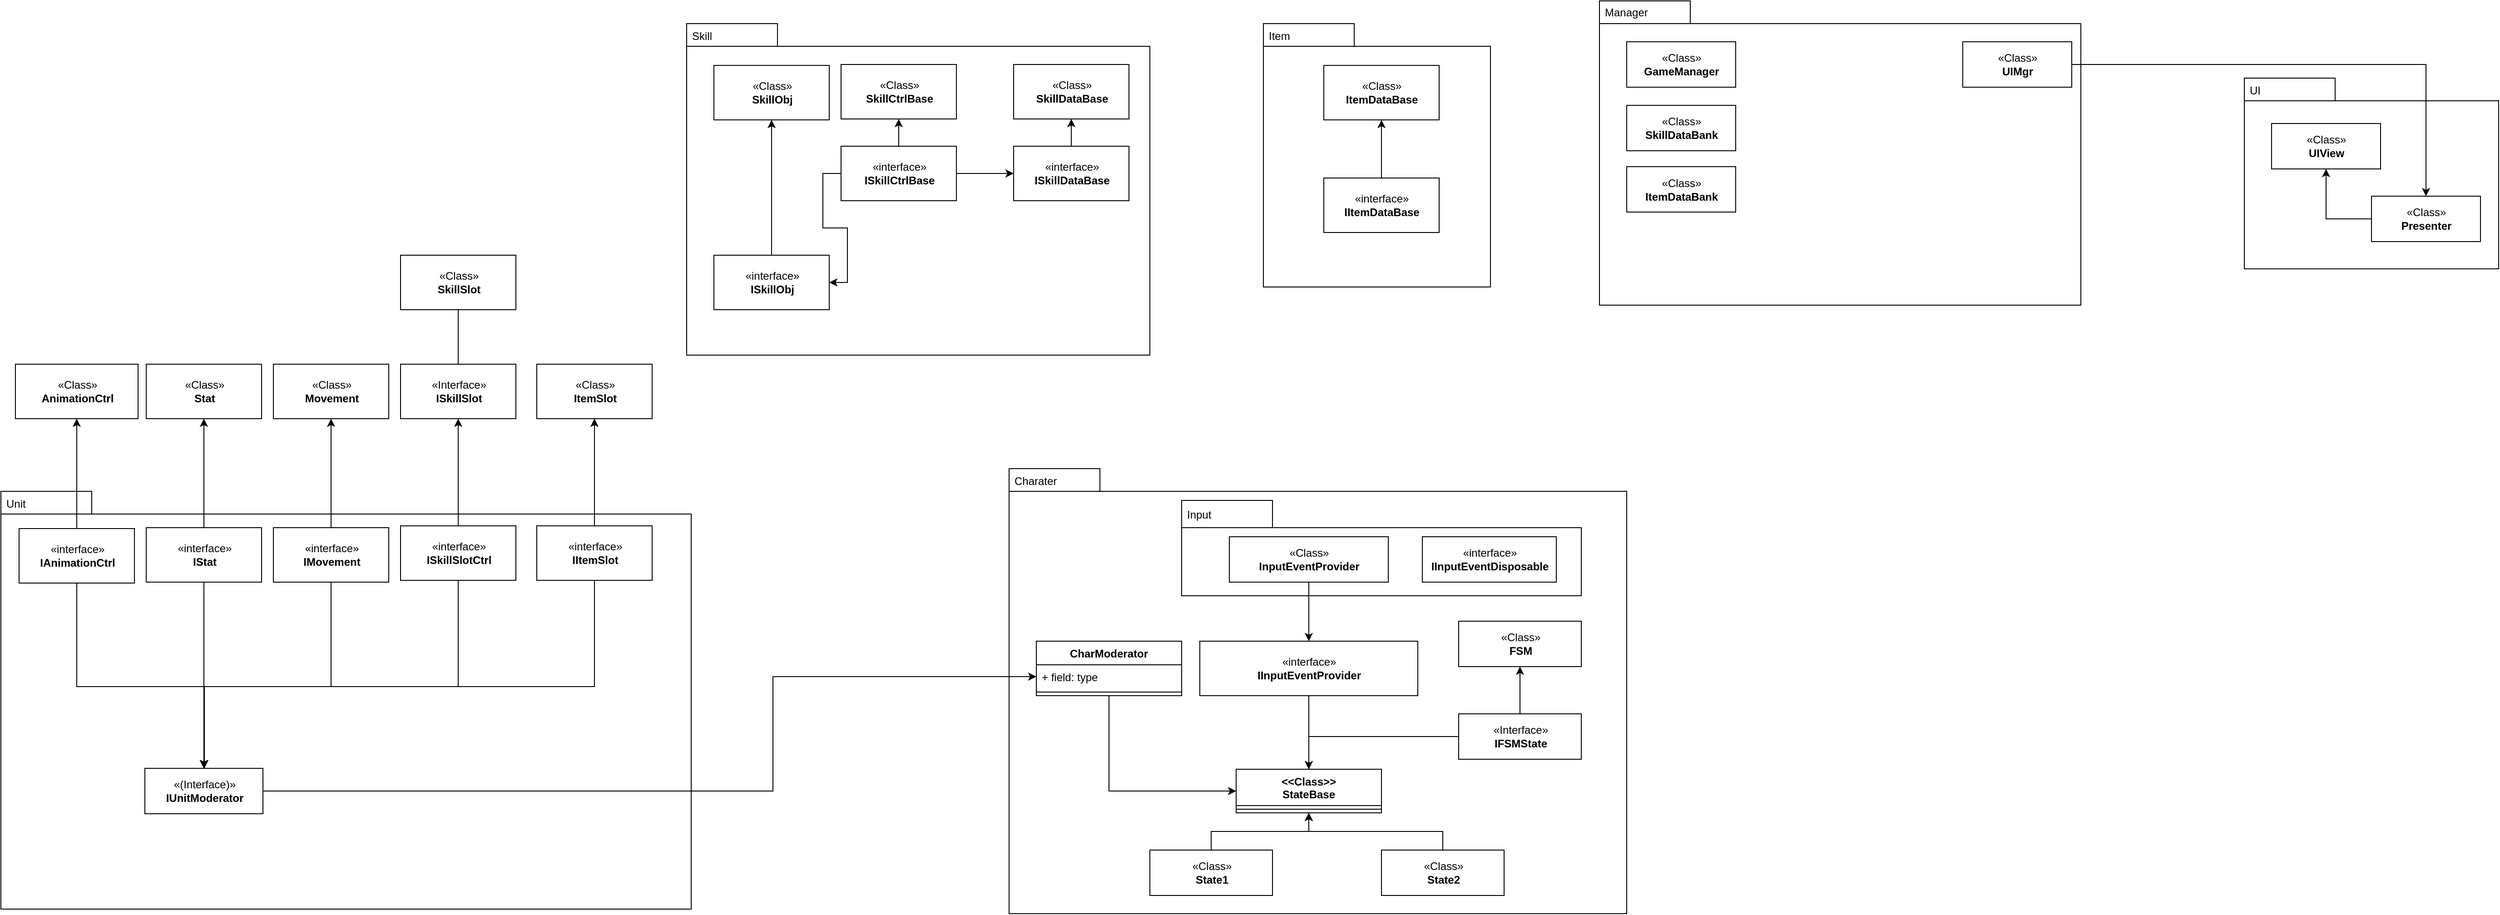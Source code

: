 <mxfile version="16.6.4" type="device"><diagram id="ulOxCtGkrmBJafPuOs3y" name="Page-1"><mxGraphModel dx="4907" dy="1358" grid="1" gridSize="10" guides="1" tooltips="1" connect="1" arrows="1" fold="1" page="1" pageScale="1" pageWidth="827" pageHeight="1169" math="0" shadow="0"><root><mxCell id="0"/><mxCell id="1" parent="0"/><mxCell id="3Dm3x2Fa9XAhkVuieTsR-1" value="" style="shape=folder;fontStyle=1;spacingTop=10;tabWidth=100;tabHeight=25;tabPosition=left;html=1;" vertex="1" parent="1"><mxGeometry x="-2280" y="555" width="760" height="460" as="geometry"/></mxCell><mxCell id="3Dm3x2Fa9XAhkVuieTsR-2" value="Unit" style="text;strokeColor=none;fillColor=none;align=left;verticalAlign=top;spacingLeft=4;spacingRight=4;overflow=hidden;rotatable=0;points=[[0,0.5],[1,0.5]];portConstraint=eastwest;" vertex="1" parent="1"><mxGeometry x="-2280" y="555" width="100" height="26" as="geometry"/></mxCell><mxCell id="3Dm3x2Fa9XAhkVuieTsR-3" value="" style="edgeStyle=orthogonalEdgeStyle;rounded=0;orthogonalLoop=1;jettySize=auto;html=1;" edge="1" parent="1" source="3Dm3x2Fa9XAhkVuieTsR-5" target="3Dm3x2Fa9XAhkVuieTsR-13"><mxGeometry relative="1" as="geometry"/></mxCell><mxCell id="3Dm3x2Fa9XAhkVuieTsR-4" style="edgeStyle=orthogonalEdgeStyle;rounded=0;orthogonalLoop=1;jettySize=auto;html=1;entryX=0.5;entryY=0;entryDx=0;entryDy=0;" edge="1" parent="1" source="3Dm3x2Fa9XAhkVuieTsR-5" target="3Dm3x2Fa9XAhkVuieTsR-12"><mxGeometry relative="1" as="geometry"><Array as="points"><mxPoint x="-2196" y="770"/><mxPoint x="-2056" y="770"/></Array></mxGeometry></mxCell><mxCell id="3Dm3x2Fa9XAhkVuieTsR-5" value="«interface»&lt;br&gt;&lt;b&gt;IAnimationCtrl&lt;br&gt;&lt;/b&gt;" style="html=1;" vertex="1" parent="1"><mxGeometry x="-2260" y="596" width="127" height="60" as="geometry"/></mxCell><mxCell id="3Dm3x2Fa9XAhkVuieTsR-6" value="" style="edgeStyle=orthogonalEdgeStyle;rounded=0;orthogonalLoop=1;jettySize=auto;html=1;" edge="1" parent="1" source="3Dm3x2Fa9XAhkVuieTsR-8" target="3Dm3x2Fa9XAhkVuieTsR-14"><mxGeometry relative="1" as="geometry"/></mxCell><mxCell id="3Dm3x2Fa9XAhkVuieTsR-7" style="edgeStyle=orthogonalEdgeStyle;rounded=0;orthogonalLoop=1;jettySize=auto;html=1;entryX=0.5;entryY=0;entryDx=0;entryDy=0;" edge="1" parent="1" source="3Dm3x2Fa9XAhkVuieTsR-8" target="3Dm3x2Fa9XAhkVuieTsR-12"><mxGeometry relative="1" as="geometry"/></mxCell><mxCell id="3Dm3x2Fa9XAhkVuieTsR-8" value="«interface»&lt;br&gt;&lt;b&gt;IStat&lt;br&gt;&lt;/b&gt;" style="html=1;" vertex="1" parent="1"><mxGeometry x="-2120" y="595" width="127" height="60" as="geometry"/></mxCell><mxCell id="3Dm3x2Fa9XAhkVuieTsR-9" value="" style="edgeStyle=orthogonalEdgeStyle;rounded=0;orthogonalLoop=1;jettySize=auto;html=1;" edge="1" parent="1" source="3Dm3x2Fa9XAhkVuieTsR-11" target="3Dm3x2Fa9XAhkVuieTsR-15"><mxGeometry relative="1" as="geometry"/></mxCell><mxCell id="3Dm3x2Fa9XAhkVuieTsR-10" style="edgeStyle=orthogonalEdgeStyle;rounded=0;orthogonalLoop=1;jettySize=auto;html=1;" edge="1" parent="1" source="3Dm3x2Fa9XAhkVuieTsR-11" target="3Dm3x2Fa9XAhkVuieTsR-12"><mxGeometry relative="1" as="geometry"><Array as="points"><mxPoint x="-1916" y="770"/><mxPoint x="-2056" y="770"/></Array></mxGeometry></mxCell><mxCell id="3Dm3x2Fa9XAhkVuieTsR-11" value="«interface»&lt;br&gt;&lt;b&gt;IMovement&lt;br&gt;&lt;/b&gt;" style="html=1;" vertex="1" parent="1"><mxGeometry x="-1980" y="595" width="127" height="60" as="geometry"/></mxCell><mxCell id="3Dm3x2Fa9XAhkVuieTsR-12" value="«(Interface)»&lt;br&gt;&lt;b&gt;IUnitModerator&lt;br&gt;&lt;/b&gt;" style="html=1;" vertex="1" parent="1"><mxGeometry x="-2121.5" y="860" width="130" height="50" as="geometry"/></mxCell><mxCell id="3Dm3x2Fa9XAhkVuieTsR-13" value="«Class»&lt;br&gt;&lt;b&gt;AnimationCtrl&lt;/b&gt;" style="html=1;" vertex="1" parent="1"><mxGeometry x="-2264" y="415" width="135" height="60" as="geometry"/></mxCell><mxCell id="3Dm3x2Fa9XAhkVuieTsR-14" value="«Class»&lt;br&gt;&lt;b&gt;Stat&lt;br&gt;&lt;/b&gt;" style="html=1;" vertex="1" parent="1"><mxGeometry x="-2120" y="415" width="127" height="60" as="geometry"/></mxCell><mxCell id="3Dm3x2Fa9XAhkVuieTsR-15" value="«Class»&lt;br&gt;&lt;b&gt;Movement&lt;br&gt;&lt;/b&gt;" style="html=1;" vertex="1" parent="1"><mxGeometry x="-1980" y="415" width="127" height="60" as="geometry"/></mxCell><mxCell id="3Dm3x2Fa9XAhkVuieTsR-16" value="" style="shape=folder;fontStyle=1;spacingTop=10;tabWidth=100;tabHeight=25;tabPosition=left;html=1;" vertex="1" parent="1"><mxGeometry x="-1170" y="530" width="680" height="490" as="geometry"/></mxCell><mxCell id="3Dm3x2Fa9XAhkVuieTsR-17" value="Charater" style="text;strokeColor=none;fillColor=none;align=left;verticalAlign=top;spacingLeft=4;spacingRight=4;overflow=hidden;rotatable=0;points=[[0,0.5],[1,0.5]];portConstraint=eastwest;" vertex="1" parent="1"><mxGeometry x="-1170" y="530" width="100" height="26" as="geometry"/></mxCell><mxCell id="3Dm3x2Fa9XAhkVuieTsR-18" value="" style="shape=folder;fontStyle=1;spacingTop=10;tabWidth=100;tabHeight=30;tabPosition=left;html=1;" vertex="1" parent="1"><mxGeometry x="-980" y="565" width="440" height="105" as="geometry"/></mxCell><mxCell id="3Dm3x2Fa9XAhkVuieTsR-19" value="Input" style="text;strokeColor=none;fillColor=none;align=left;verticalAlign=top;spacingLeft=4;spacingRight=4;overflow=hidden;rotatable=0;points=[[0,0.5],[1,0.5]];portConstraint=eastwest;" vertex="1" parent="1"><mxGeometry x="-980" y="567" width="100" height="26" as="geometry"/></mxCell><mxCell id="3Dm3x2Fa9XAhkVuieTsR-20" value="«Class»&lt;br&gt;&lt;b&gt;InputEventProvider&lt;/b&gt;" style="html=1;" vertex="1" parent="1"><mxGeometry x="-927.5" y="605" width="175" height="50" as="geometry"/></mxCell><mxCell id="3Dm3x2Fa9XAhkVuieTsR-21" style="edgeStyle=orthogonalEdgeStyle;rounded=0;orthogonalLoop=1;jettySize=auto;html=1;entryX=0.5;entryY=0;entryDx=0;entryDy=0;" edge="1" parent="1" source="3Dm3x2Fa9XAhkVuieTsR-22" target="3Dm3x2Fa9XAhkVuieTsR-36"><mxGeometry relative="1" as="geometry"/></mxCell><mxCell id="3Dm3x2Fa9XAhkVuieTsR-22" value="«interface»&lt;br&gt;&lt;b&gt;IInputEventProvider&lt;/b&gt;" style="html=1;" vertex="1" parent="1"><mxGeometry x="-960" y="720" width="240" height="60" as="geometry"/></mxCell><mxCell id="3Dm3x2Fa9XAhkVuieTsR-23" value="" style="endArrow=classic;html=1;rounded=0;" edge="1" parent="1" source="3Dm3x2Fa9XAhkVuieTsR-20" target="3Dm3x2Fa9XAhkVuieTsR-22"><mxGeometry width="50" height="50" relative="1" as="geometry"><mxPoint x="-730" y="235" as="sourcePoint"/><mxPoint x="-824.48" y="302.65" as="targetPoint"/></mxGeometry></mxCell><mxCell id="3Dm3x2Fa9XAhkVuieTsR-24" value="«Class»&lt;br&gt;&lt;b&gt;FSM&lt;/b&gt;" style="html=1;" vertex="1" parent="1"><mxGeometry x="-675" y="698" width="135" height="50" as="geometry"/></mxCell><mxCell id="3Dm3x2Fa9XAhkVuieTsR-25" style="edgeStyle=orthogonalEdgeStyle;rounded=0;orthogonalLoop=1;jettySize=auto;html=1;entryX=0.5;entryY=1;entryDx=0;entryDy=0;" edge="1" parent="1" source="3Dm3x2Fa9XAhkVuieTsR-26" target="3Dm3x2Fa9XAhkVuieTsR-36"><mxGeometry relative="1" as="geometry"/></mxCell><mxCell id="3Dm3x2Fa9XAhkVuieTsR-26" value="«Class»&lt;br&gt;&lt;b&gt;State1&lt;/b&gt;" style="html=1;" vertex="1" parent="1"><mxGeometry x="-1015" y="950" width="135" height="50" as="geometry"/></mxCell><mxCell id="3Dm3x2Fa9XAhkVuieTsR-27" style="edgeStyle=orthogonalEdgeStyle;rounded=0;orthogonalLoop=1;jettySize=auto;html=1;entryX=0.5;entryY=1;entryDx=0;entryDy=0;" edge="1" parent="1" source="3Dm3x2Fa9XAhkVuieTsR-28" target="3Dm3x2Fa9XAhkVuieTsR-36"><mxGeometry relative="1" as="geometry"/></mxCell><mxCell id="3Dm3x2Fa9XAhkVuieTsR-28" value="«Class»&lt;br&gt;&lt;b&gt;State2&lt;/b&gt;" style="html=1;" vertex="1" parent="1"><mxGeometry x="-760" y="950" width="135" height="50" as="geometry"/></mxCell><mxCell id="3Dm3x2Fa9XAhkVuieTsR-29" style="edgeStyle=orthogonalEdgeStyle;rounded=0;orthogonalLoop=1;jettySize=auto;html=1;entryX=0.5;entryY=1;entryDx=0;entryDy=0;" edge="1" parent="1" source="3Dm3x2Fa9XAhkVuieTsR-31" target="3Dm3x2Fa9XAhkVuieTsR-24"><mxGeometry relative="1" as="geometry"/></mxCell><mxCell id="3Dm3x2Fa9XAhkVuieTsR-30" style="edgeStyle=orthogonalEdgeStyle;rounded=0;orthogonalLoop=1;jettySize=auto;html=1;entryX=0.5;entryY=0;entryDx=0;entryDy=0;" edge="1" parent="1" source="3Dm3x2Fa9XAhkVuieTsR-31" target="3Dm3x2Fa9XAhkVuieTsR-36"><mxGeometry relative="1" as="geometry"/></mxCell><mxCell id="3Dm3x2Fa9XAhkVuieTsR-31" value="«Interface»&lt;br&gt;&lt;b&gt;IFSMState&lt;/b&gt;" style="html=1;" vertex="1" parent="1"><mxGeometry x="-675" y="800" width="135" height="50" as="geometry"/></mxCell><mxCell id="3Dm3x2Fa9XAhkVuieTsR-32" value="«interface»&lt;br&gt;&lt;b&gt;IInputEventDisposable&lt;/b&gt;" style="html=1;" vertex="1" parent="1"><mxGeometry x="-715" y="605" width="147.5" height="50" as="geometry"/></mxCell><mxCell id="3Dm3x2Fa9XAhkVuieTsR-105" style="edgeStyle=orthogonalEdgeStyle;rounded=0;orthogonalLoop=1;jettySize=auto;html=1;entryX=0;entryY=0.5;entryDx=0;entryDy=0;" edge="1" parent="1" source="3Dm3x2Fa9XAhkVuieTsR-33" target="3Dm3x2Fa9XAhkVuieTsR-36"><mxGeometry relative="1" as="geometry"><Array as="points"><mxPoint x="-1060" y="885"/></Array></mxGeometry></mxCell><mxCell id="3Dm3x2Fa9XAhkVuieTsR-33" value="CharModerator" style="swimlane;fontStyle=1;align=center;verticalAlign=top;childLayout=stackLayout;horizontal=1;startSize=26;horizontalStack=0;resizeParent=1;resizeParentMax=0;resizeLast=0;collapsible=1;marginBottom=0;" vertex="1" parent="1"><mxGeometry x="-1140" y="720" width="160" height="60" as="geometry"/></mxCell><mxCell id="3Dm3x2Fa9XAhkVuieTsR-34" value="+ field: type" style="text;strokeColor=none;fillColor=none;align=left;verticalAlign=top;spacingLeft=4;spacingRight=4;overflow=hidden;rotatable=0;points=[[0,0.5],[1,0.5]];portConstraint=eastwest;" vertex="1" parent="3Dm3x2Fa9XAhkVuieTsR-33"><mxGeometry y="26" width="160" height="26" as="geometry"/></mxCell><mxCell id="3Dm3x2Fa9XAhkVuieTsR-35" value="" style="line;strokeWidth=1;fillColor=none;align=left;verticalAlign=middle;spacingTop=-1;spacingLeft=3;spacingRight=3;rotatable=0;labelPosition=right;points=[];portConstraint=eastwest;" vertex="1" parent="3Dm3x2Fa9XAhkVuieTsR-33"><mxGeometry y="52" width="160" height="8" as="geometry"/></mxCell><mxCell id="3Dm3x2Fa9XAhkVuieTsR-36" value="&lt;&lt;Class&gt;&gt;&#10;StateBase" style="swimlane;fontStyle=1;align=center;verticalAlign=top;childLayout=stackLayout;horizontal=1;startSize=40;horizontalStack=0;resizeParent=1;resizeParentMax=0;resizeLast=0;collapsible=1;marginBottom=0;" vertex="1" parent="1"><mxGeometry x="-920" y="861" width="160" height="48" as="geometry"/></mxCell><mxCell id="3Dm3x2Fa9XAhkVuieTsR-37" value="" style="line;strokeWidth=1;fillColor=none;align=left;verticalAlign=middle;spacingTop=-1;spacingLeft=3;spacingRight=3;rotatable=0;labelPosition=right;points=[];portConstraint=eastwest;" vertex="1" parent="3Dm3x2Fa9XAhkVuieTsR-36"><mxGeometry y="40" width="160" height="8" as="geometry"/></mxCell><mxCell id="3Dm3x2Fa9XAhkVuieTsR-47" style="edgeStyle=orthogonalEdgeStyle;rounded=0;orthogonalLoop=1;jettySize=auto;html=1;entryX=0;entryY=0.5;entryDx=0;entryDy=0;" edge="1" parent="1" source="3Dm3x2Fa9XAhkVuieTsR-12" target="3Dm3x2Fa9XAhkVuieTsR-34"><mxGeometry relative="1" as="geometry"><Array as="points"><mxPoint x="-1430" y="885"/><mxPoint x="-1430" y="759"/></Array></mxGeometry></mxCell><mxCell id="3Dm3x2Fa9XAhkVuieTsR-48" value="" style="shape=folder;fontStyle=1;spacingTop=10;tabWidth=100;tabHeight=25;tabPosition=left;html=1;" vertex="1" parent="1"><mxGeometry x="-1525" y="40" width="510" height="365" as="geometry"/></mxCell><mxCell id="3Dm3x2Fa9XAhkVuieTsR-49" value="Skill" style="text;strokeColor=none;fillColor=none;align=left;verticalAlign=top;spacingLeft=4;spacingRight=4;overflow=hidden;rotatable=0;points=[[0,0.5],[1,0.5]];portConstraint=eastwest;" vertex="1" parent="1"><mxGeometry x="-1525" y="40" width="100" height="26" as="geometry"/></mxCell><mxCell id="3Dm3x2Fa9XAhkVuieTsR-56" style="edgeStyle=orthogonalEdgeStyle;rounded=0;orthogonalLoop=1;jettySize=auto;html=1;entryX=0.5;entryY=1;entryDx=0;entryDy=0;" edge="1" parent="1" source="3Dm3x2Fa9XAhkVuieTsR-50" target="3Dm3x2Fa9XAhkVuieTsR-53"><mxGeometry relative="1" as="geometry"/></mxCell><mxCell id="3Dm3x2Fa9XAhkVuieTsR-50" value="«interface»&lt;br&gt;&lt;b&gt;ISkillObj&lt;br&gt;&lt;/b&gt;" style="html=1;" vertex="1" parent="1"><mxGeometry x="-1495" y="295" width="127" height="60" as="geometry"/></mxCell><mxCell id="3Dm3x2Fa9XAhkVuieTsR-57" style="edgeStyle=orthogonalEdgeStyle;rounded=0;orthogonalLoop=1;jettySize=auto;html=1;entryX=0.5;entryY=1;entryDx=0;entryDy=0;" edge="1" parent="1" source="3Dm3x2Fa9XAhkVuieTsR-51" target="3Dm3x2Fa9XAhkVuieTsR-54"><mxGeometry relative="1" as="geometry"/></mxCell><mxCell id="3Dm3x2Fa9XAhkVuieTsR-59" style="edgeStyle=orthogonalEdgeStyle;rounded=0;orthogonalLoop=1;jettySize=auto;html=1;entryX=1;entryY=0.5;entryDx=0;entryDy=0;" edge="1" parent="1" source="3Dm3x2Fa9XAhkVuieTsR-51" target="3Dm3x2Fa9XAhkVuieTsR-50"><mxGeometry relative="1" as="geometry"/></mxCell><mxCell id="3Dm3x2Fa9XAhkVuieTsR-61" style="edgeStyle=orthogonalEdgeStyle;rounded=0;orthogonalLoop=1;jettySize=auto;html=1;entryX=0;entryY=0.5;entryDx=0;entryDy=0;" edge="1" parent="1" source="3Dm3x2Fa9XAhkVuieTsR-51" target="3Dm3x2Fa9XAhkVuieTsR-52"><mxGeometry relative="1" as="geometry"/></mxCell><mxCell id="3Dm3x2Fa9XAhkVuieTsR-51" value="«interface»&lt;br&gt;&lt;b&gt;ISkillCtrlBase&lt;br&gt;&lt;/b&gt;" style="html=1;" vertex="1" parent="1"><mxGeometry x="-1355" y="175" width="127" height="60" as="geometry"/></mxCell><mxCell id="3Dm3x2Fa9XAhkVuieTsR-58" style="edgeStyle=orthogonalEdgeStyle;rounded=0;orthogonalLoop=1;jettySize=auto;html=1;entryX=0.5;entryY=1;entryDx=0;entryDy=0;" edge="1" parent="1" source="3Dm3x2Fa9XAhkVuieTsR-52" target="3Dm3x2Fa9XAhkVuieTsR-55"><mxGeometry relative="1" as="geometry"/></mxCell><mxCell id="3Dm3x2Fa9XAhkVuieTsR-52" value="«interface»&lt;br&gt;&lt;b&gt;ISkillDataBase&lt;br&gt;&lt;/b&gt;" style="html=1;" vertex="1" parent="1"><mxGeometry x="-1165" y="175" width="127" height="60" as="geometry"/></mxCell><mxCell id="3Dm3x2Fa9XAhkVuieTsR-53" value="«Class»&lt;br&gt;&lt;b&gt;SkillObj&lt;br&gt;&lt;/b&gt;" style="html=1;" vertex="1" parent="1"><mxGeometry x="-1495" y="86" width="127" height="60" as="geometry"/></mxCell><mxCell id="3Dm3x2Fa9XAhkVuieTsR-54" value="«Class»&lt;br&gt;&lt;b&gt;SkillCtrlBase&lt;br&gt;&lt;/b&gt;" style="html=1;" vertex="1" parent="1"><mxGeometry x="-1355" y="85" width="127" height="60" as="geometry"/></mxCell><mxCell id="3Dm3x2Fa9XAhkVuieTsR-55" value="«Class»&lt;br&gt;&lt;b&gt;SkillDataBase&lt;br&gt;&lt;/b&gt;" style="html=1;" vertex="1" parent="1"><mxGeometry x="-1165" y="85" width="127" height="60" as="geometry"/></mxCell><mxCell id="3Dm3x2Fa9XAhkVuieTsR-65" style="edgeStyle=orthogonalEdgeStyle;rounded=0;orthogonalLoop=1;jettySize=auto;html=1;entryX=0.5;entryY=1;entryDx=0;entryDy=0;" edge="1" parent="1" source="3Dm3x2Fa9XAhkVuieTsR-62" target="3Dm3x2Fa9XAhkVuieTsR-64"><mxGeometry relative="1" as="geometry"/></mxCell><mxCell id="3Dm3x2Fa9XAhkVuieTsR-66" style="edgeStyle=orthogonalEdgeStyle;rounded=0;orthogonalLoop=1;jettySize=auto;html=1;entryX=0.5;entryY=0;entryDx=0;entryDy=0;" edge="1" parent="1" source="3Dm3x2Fa9XAhkVuieTsR-62" target="3Dm3x2Fa9XAhkVuieTsR-12"><mxGeometry relative="1" as="geometry"><Array as="points"><mxPoint x="-1776" y="770"/><mxPoint x="-2056" y="770"/></Array></mxGeometry></mxCell><mxCell id="3Dm3x2Fa9XAhkVuieTsR-62" value="«interface»&lt;br&gt;&lt;b&gt;ISkillSlotCtrl&lt;br&gt;&lt;/b&gt;" style="html=1;" vertex="1" parent="1"><mxGeometry x="-1840" y="593" width="127" height="60" as="geometry"/></mxCell><mxCell id="3Dm3x2Fa9XAhkVuieTsR-103" value="" style="edgeStyle=orthogonalEdgeStyle;rounded=0;orthogonalLoop=1;jettySize=auto;html=1;" edge="1" parent="1" source="3Dm3x2Fa9XAhkVuieTsR-64"><mxGeometry relative="1" as="geometry"><mxPoint x="-1776.5" y="345" as="targetPoint"/></mxGeometry></mxCell><mxCell id="3Dm3x2Fa9XAhkVuieTsR-64" value="«Interface»&lt;br&gt;&lt;b&gt;ISkillSlot&lt;br&gt;&lt;/b&gt;" style="html=1;" vertex="1" parent="1"><mxGeometry x="-1840" y="415" width="127" height="60" as="geometry"/></mxCell><mxCell id="3Dm3x2Fa9XAhkVuieTsR-68" value="" style="shape=folder;fontStyle=1;spacingTop=10;tabWidth=100;tabHeight=25;tabPosition=left;html=1;" vertex="1" parent="1"><mxGeometry x="-890" y="40" width="250" height="290" as="geometry"/></mxCell><mxCell id="3Dm3x2Fa9XAhkVuieTsR-70" value="Item" style="text;strokeColor=none;fillColor=none;align=left;verticalAlign=top;spacingLeft=4;spacingRight=4;overflow=hidden;rotatable=0;points=[[0,0.5],[1,0.5]];portConstraint=eastwest;" vertex="1" parent="1"><mxGeometry x="-890" y="40" width="100" height="26" as="geometry"/></mxCell><mxCell id="3Dm3x2Fa9XAhkVuieTsR-73" style="edgeStyle=orthogonalEdgeStyle;rounded=0;orthogonalLoop=1;jettySize=auto;html=1;entryX=0.5;entryY=1;entryDx=0;entryDy=0;" edge="1" parent="1" source="3Dm3x2Fa9XAhkVuieTsR-71" target="3Dm3x2Fa9XAhkVuieTsR-72"><mxGeometry relative="1" as="geometry"/></mxCell><mxCell id="3Dm3x2Fa9XAhkVuieTsR-71" value="«interface»&lt;br&gt;&lt;b&gt;IItemDataBase&lt;br&gt;&lt;/b&gt;" style="html=1;" vertex="1" parent="1"><mxGeometry x="-823.5" y="210" width="127" height="60" as="geometry"/></mxCell><mxCell id="3Dm3x2Fa9XAhkVuieTsR-72" value="«Class»&lt;br&gt;&lt;b&gt;ItemDataBase&lt;br&gt;&lt;/b&gt;" style="html=1;" vertex="1" parent="1"><mxGeometry x="-823.5" y="86" width="127" height="60" as="geometry"/></mxCell><mxCell id="3Dm3x2Fa9XAhkVuieTsR-76" style="edgeStyle=orthogonalEdgeStyle;rounded=0;orthogonalLoop=1;jettySize=auto;html=1;entryX=0.5;entryY=1;entryDx=0;entryDy=0;" edge="1" parent="1" source="3Dm3x2Fa9XAhkVuieTsR-74" target="3Dm3x2Fa9XAhkVuieTsR-75"><mxGeometry relative="1" as="geometry"><mxPoint x="-1626.5" y="480" as="targetPoint"/></mxGeometry></mxCell><mxCell id="3Dm3x2Fa9XAhkVuieTsR-78" style="edgeStyle=orthogonalEdgeStyle;rounded=0;orthogonalLoop=1;jettySize=auto;html=1;entryX=0.5;entryY=0;entryDx=0;entryDy=0;" edge="1" parent="1" source="3Dm3x2Fa9XAhkVuieTsR-74" target="3Dm3x2Fa9XAhkVuieTsR-12"><mxGeometry relative="1" as="geometry"><Array as="points"><mxPoint x="-1626" y="770"/><mxPoint x="-2056" y="770"/></Array></mxGeometry></mxCell><mxCell id="3Dm3x2Fa9XAhkVuieTsR-74" value="«interface»&lt;br&gt;&lt;b&gt;IItemSlot&lt;br&gt;&lt;/b&gt;" style="html=1;" vertex="1" parent="1"><mxGeometry x="-1690" y="593" width="127" height="60" as="geometry"/></mxCell><mxCell id="3Dm3x2Fa9XAhkVuieTsR-75" value="«Class»&lt;br&gt;&lt;b&gt;ItemSlot&lt;br&gt;&lt;/b&gt;" style="html=1;" vertex="1" parent="1"><mxGeometry x="-1690" y="415" width="127" height="60" as="geometry"/></mxCell><mxCell id="3Dm3x2Fa9XAhkVuieTsR-79" value="" style="shape=folder;fontStyle=1;spacingTop=10;tabWidth=100;tabHeight=25;tabPosition=left;html=1;" vertex="1" parent="1"><mxGeometry x="-520" y="15" width="530" height="335" as="geometry"/></mxCell><mxCell id="3Dm3x2Fa9XAhkVuieTsR-80" value="«Class»&lt;br&gt;&lt;b&gt;GameManager&lt;/b&gt;" style="html=1;" vertex="1" parent="1"><mxGeometry x="-490" y="60" width="120" height="50" as="geometry"/></mxCell><mxCell id="3Dm3x2Fa9XAhkVuieTsR-81" value="Manager" style="text;strokeColor=none;fillColor=none;align=left;verticalAlign=top;spacingLeft=4;spacingRight=4;overflow=hidden;rotatable=0;points=[[0,0.5],[1,0.5]];portConstraint=eastwest;" vertex="1" parent="1"><mxGeometry x="-520" y="14" width="100" height="26" as="geometry"/></mxCell><mxCell id="3Dm3x2Fa9XAhkVuieTsR-82" value="«Class»&lt;br&gt;&lt;b&gt;SkillDataBank&lt;/b&gt;" style="html=1;" vertex="1" parent="1"><mxGeometry x="-490" y="130" width="120" height="50" as="geometry"/></mxCell><mxCell id="3Dm3x2Fa9XAhkVuieTsR-83" value="«Class»&lt;br&gt;&lt;b&gt;ItemDataBank&lt;/b&gt;" style="html=1;" vertex="1" parent="1"><mxGeometry x="-490" y="197.5" width="120" height="50" as="geometry"/></mxCell><mxCell id="3Dm3x2Fa9XAhkVuieTsR-84" value="«Class»&lt;br&gt;&lt;b&gt;UIMgr&lt;br&gt;&lt;/b&gt;" style="html=1;" vertex="1" parent="1"><mxGeometry x="-120" y="60" width="120" height="50" as="geometry"/></mxCell><mxCell id="3Dm3x2Fa9XAhkVuieTsR-85" style="edgeStyle=orthogonalEdgeStyle;rounded=0;orthogonalLoop=1;jettySize=auto;html=1;exitX=0.75;exitY=1;exitDx=0;exitDy=0;exitPerimeter=0;entryX=0.575;entryY=1;entryDx=0;entryDy=0;entryPerimeter=0;" edge="1" parent="1" source="3Dm3x2Fa9XAhkVuieTsR-86" target="3Dm3x2Fa9XAhkVuieTsR-90"><mxGeometry relative="1" as="geometry"/></mxCell><mxCell id="3Dm3x2Fa9XAhkVuieTsR-86" value="" style="shape=folder;fontStyle=1;spacingTop=10;tabWidth=100;tabHeight=25;tabPosition=left;html=1;" vertex="1" parent="1"><mxGeometry x="190" y="100" width="280" height="210" as="geometry"/></mxCell><mxCell id="3Dm3x2Fa9XAhkVuieTsR-87" value="UI" style="text;strokeColor=none;fillColor=none;align=left;verticalAlign=top;spacingLeft=4;spacingRight=4;overflow=hidden;rotatable=0;points=[[0,0.5],[1,0.5]];portConstraint=eastwest;" vertex="1" parent="1"><mxGeometry x="190" y="100" width="100" height="26" as="geometry"/></mxCell><mxCell id="3Dm3x2Fa9XAhkVuieTsR-88" value="«Class»&lt;br&gt;&lt;b&gt;UIView&lt;/b&gt;" style="html=1;" vertex="1" parent="1"><mxGeometry x="220" y="150" width="120" height="50" as="geometry"/></mxCell><mxCell id="3Dm3x2Fa9XAhkVuieTsR-89" style="edgeStyle=orthogonalEdgeStyle;rounded=0;orthogonalLoop=1;jettySize=auto;html=1;exitX=0;exitY=0.5;exitDx=0;exitDy=0;entryX=0.5;entryY=1;entryDx=0;entryDy=0;" edge="1" parent="1" source="3Dm3x2Fa9XAhkVuieTsR-90" target="3Dm3x2Fa9XAhkVuieTsR-88"><mxGeometry relative="1" as="geometry"/></mxCell><mxCell id="3Dm3x2Fa9XAhkVuieTsR-90" value="«Class»&lt;br&gt;&lt;b&gt;Presenter&lt;/b&gt;" style="html=1;" vertex="1" parent="1"><mxGeometry x="330" y="230" width="120" height="50" as="geometry"/></mxCell><mxCell id="3Dm3x2Fa9XAhkVuieTsR-91" style="edgeStyle=orthogonalEdgeStyle;rounded=0;orthogonalLoop=1;jettySize=auto;html=1;exitX=1;exitY=0.5;exitDx=0;exitDy=0;" edge="1" parent="1" source="3Dm3x2Fa9XAhkVuieTsR-84" target="3Dm3x2Fa9XAhkVuieTsR-90"><mxGeometry relative="1" as="geometry"><mxPoint x="380" y="245" as="targetPoint"/></mxGeometry></mxCell><mxCell id="3Dm3x2Fa9XAhkVuieTsR-100" value="«Class»&lt;br&gt;&lt;b&gt;SkillSlot&lt;br&gt;&lt;/b&gt;" style="html=1;" vertex="1" parent="1"><mxGeometry x="-1840" y="295" width="127" height="60" as="geometry"/></mxCell></root></mxGraphModel></diagram></mxfile>